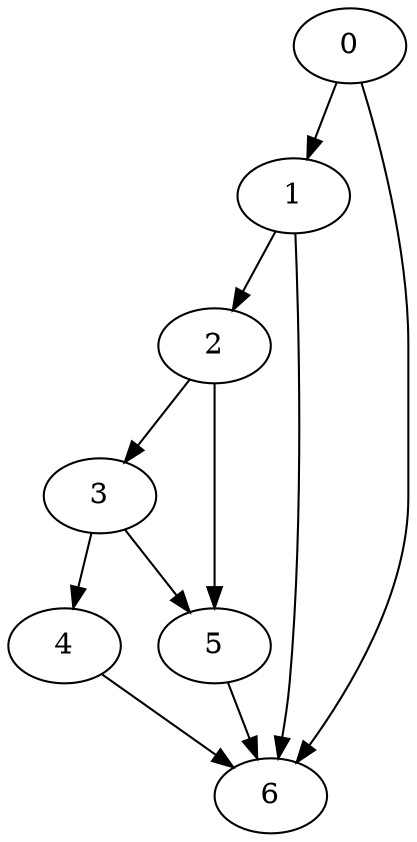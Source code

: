 digraph {
	0
	1
	2
	3
	4
	5
	6
	2 -> 5
	3 -> 5
	4 -> 6
	5 -> 6
	0 -> 6
	1 -> 6
	0 -> 1
	1 -> 2
	2 -> 3
	3 -> 4
}
